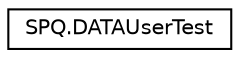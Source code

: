 digraph "Graphical Class Hierarchy"
{
  edge [fontname="Helvetica",fontsize="10",labelfontname="Helvetica",labelfontsize="10"];
  node [fontname="Helvetica",fontsize="10",shape=record];
  rankdir="LR";
  Node0 [label="SPQ.DATAUserTest",height=0.2,width=0.4,color="black", fillcolor="white", style="filled",URL="$class_s_p_q_1_1_d_a_t_a_user_test.html"];
}
